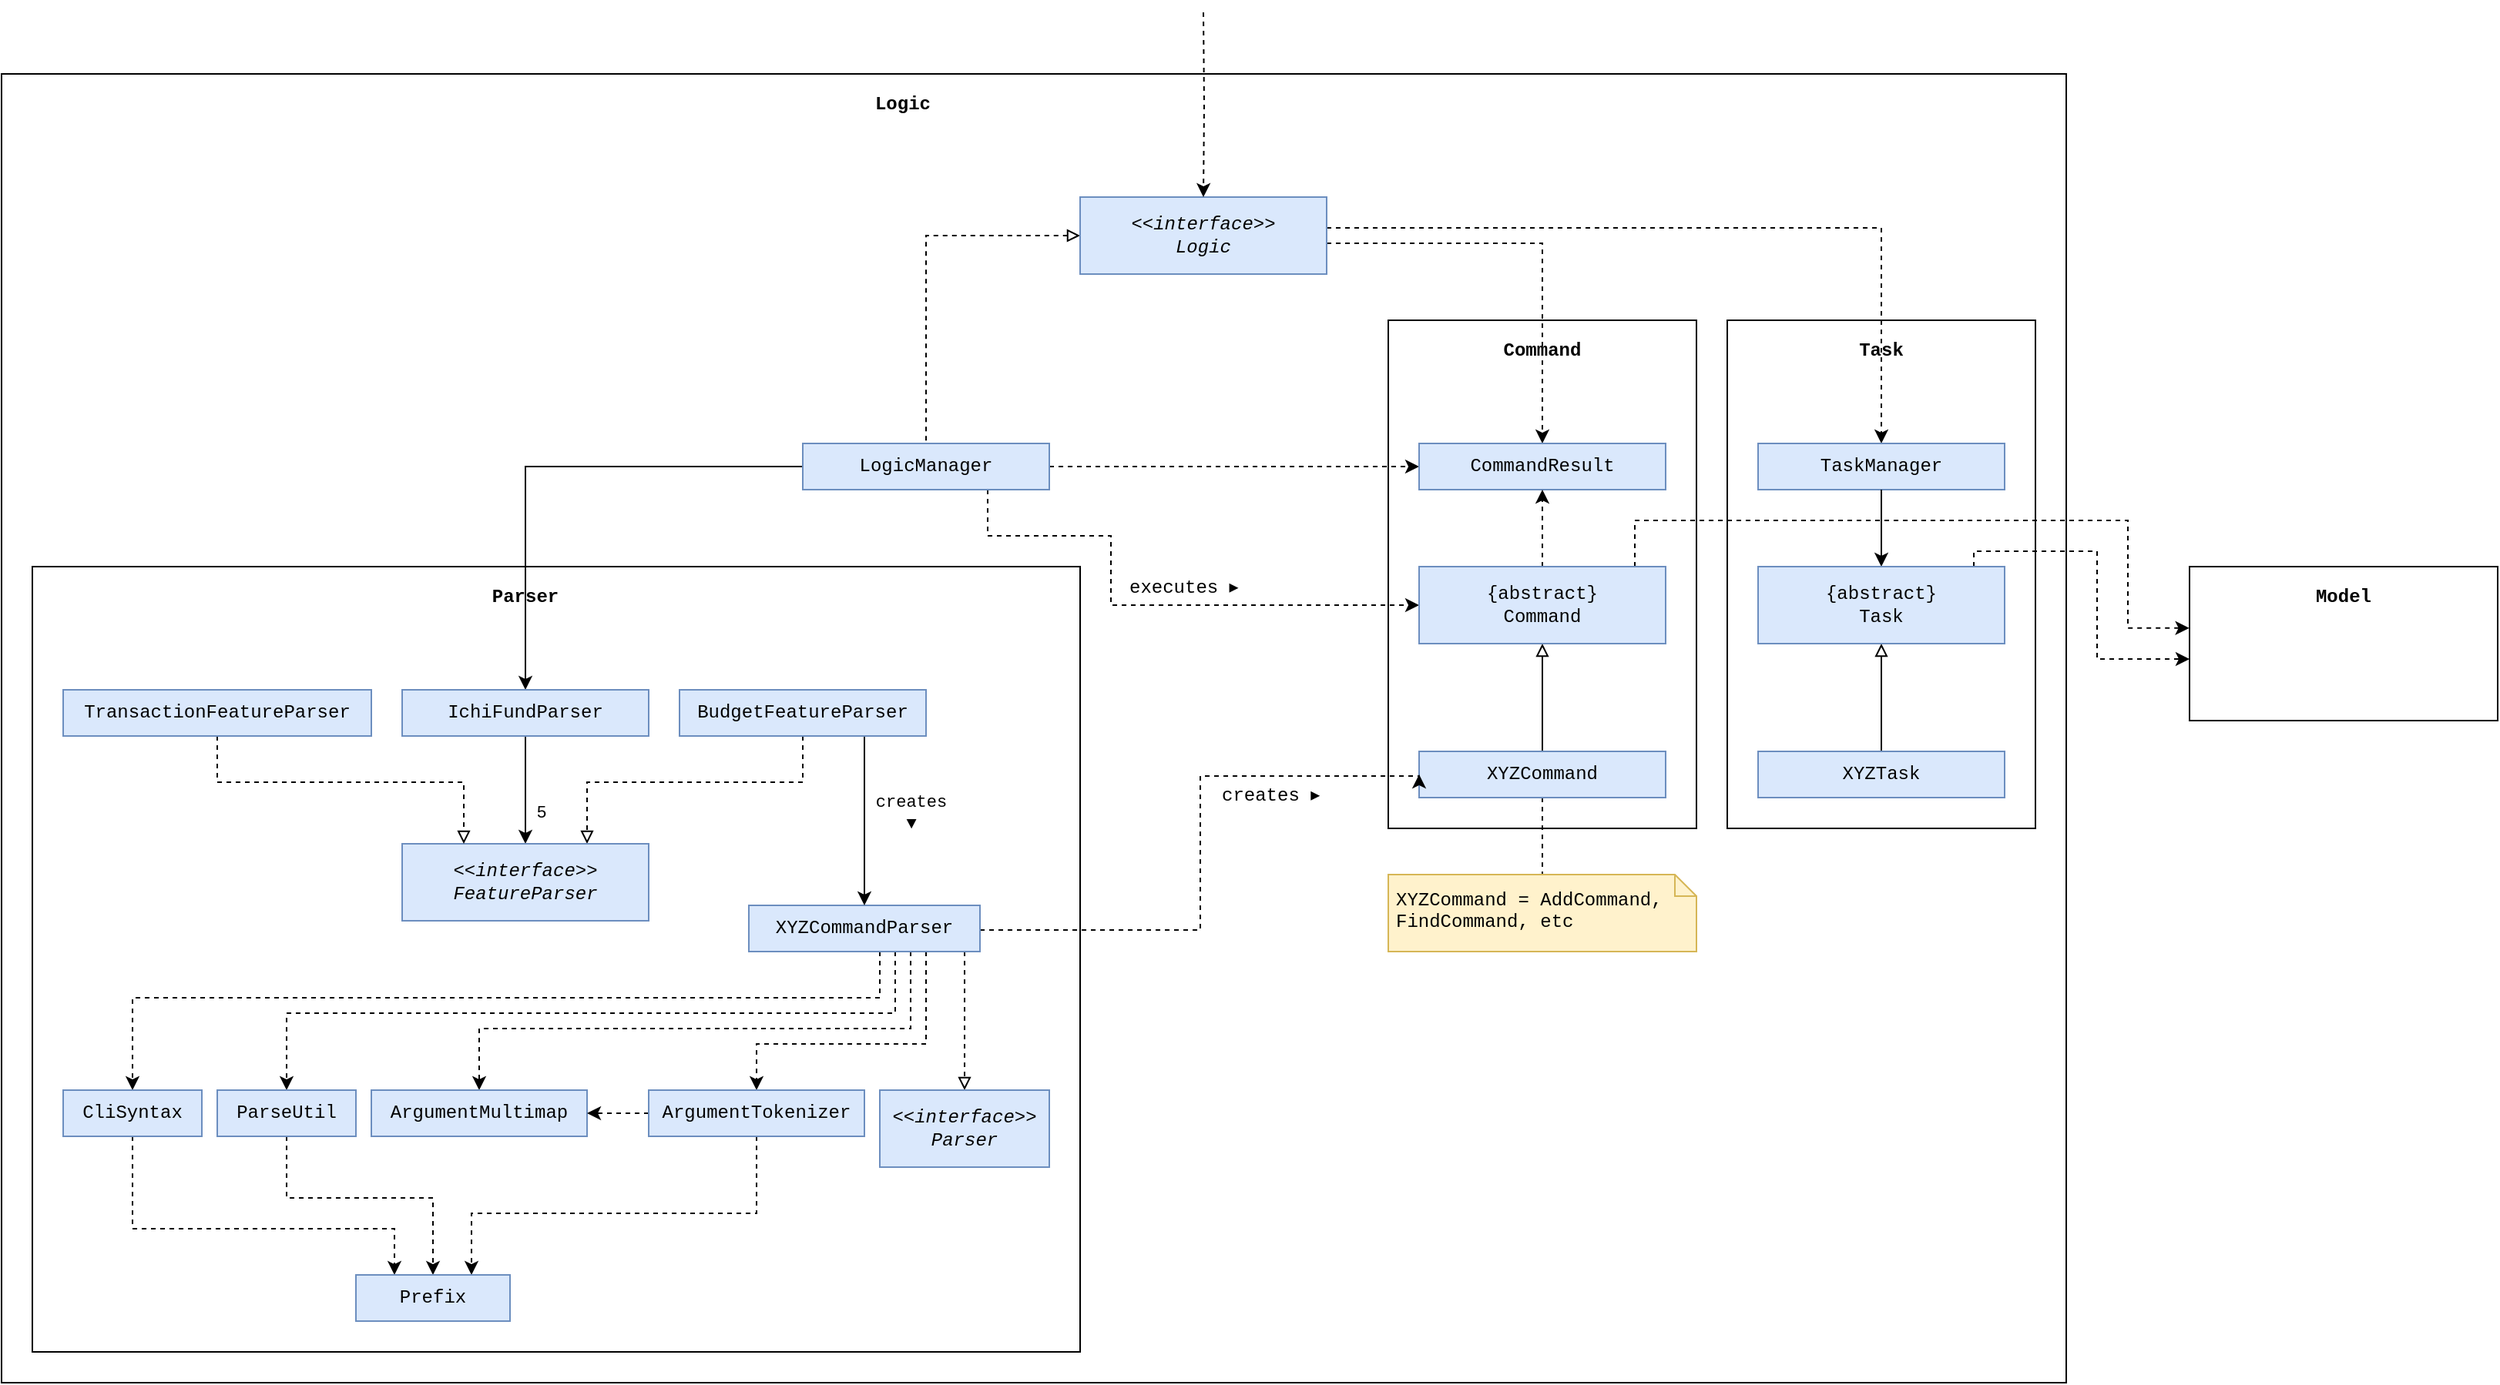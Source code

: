 <mxfile version="12.1.3" type="google" pages="1"><diagram name="Page-1" id="b5b7bab2-c9e2-2cf4-8b2a-24fd1a2a6d21"><mxGraphModel dx="1902" dy="1104" grid="1" gridSize="10" guides="1" tooltips="1" connect="1" arrows="1" fold="1" page="1" pageScale="1" pageWidth="827" pageHeight="1169" background="#ffffff" math="0" shadow="0"><root><mxCell id="0"/><mxCell id="1" parent="0"/><mxCell id="HpN2ochw1OF3YIQpeDBz-59" value="" style="rounded=0;whiteSpace=wrap;html=1;fontFamily=Courier New;fillColor=none;" vertex="1" parent="1"><mxGeometry x="20" y="80" width="1340" height="850" as="geometry"/></mxCell><mxCell id="HpN2ochw1OF3YIQpeDBz-47" value="" style="rounded=0;whiteSpace=wrap;html=1;fontFamily=Courier New;fillColor=none;" vertex="1" parent="1"><mxGeometry x="40" y="400" width="680" height="510" as="geometry"/></mxCell><mxCell id="HpN2ochw1OF3YIQpeDBz-21" value="" style="rounded=0;whiteSpace=wrap;html=1;fontFamily=Courier New;fillColor=none;" vertex="1" parent="1"><mxGeometry x="920" y="240" width="200" height="330" as="geometry"/></mxCell><mxCell id="HpN2ochw1OF3YIQpeDBz-2" value="Logic" style="text;html=1;strokeColor=none;fillColor=none;align=center;verticalAlign=middle;whiteSpace=wrap;rounded=0;fontStyle=1;fontFamily=Courier New;" vertex="1" parent="1"><mxGeometry x="585" y="90" width="40" height="20" as="geometry"/></mxCell><mxCell id="HpN2ochw1OF3YIQpeDBz-31" style="edgeStyle=orthogonalEdgeStyle;rounded=0;orthogonalLoop=1;jettySize=auto;html=1;entryX=0.5;entryY=0;entryDx=0;entryDy=0;dashed=1;startArrow=none;startFill=0;endArrow=classic;endFill=1;strokeWidth=1;fontFamily=Courier New;" edge="1" parent="1" source="HpN2ochw1OF3YIQpeDBz-4" target="HpN2ochw1OF3YIQpeDBz-7"><mxGeometry relative="1" as="geometry"><Array as="points"><mxPoint x="1020" y="190"/></Array></mxGeometry></mxCell><mxCell id="HpN2ochw1OF3YIQpeDBz-40" style="edgeStyle=orthogonalEdgeStyle;rounded=0;orthogonalLoop=1;jettySize=auto;html=1;dashed=1;startArrow=block;startFill=0;endArrow=none;endFill=0;strokeWidth=1;fontFamily=Courier New;" edge="1" parent="1" source="HpN2ochw1OF3YIQpeDBz-4" target="HpN2ochw1OF3YIQpeDBz-6"><mxGeometry relative="1" as="geometry"/></mxCell><mxCell id="HpN2ochw1OF3YIQpeDBz-104" style="edgeStyle=orthogonalEdgeStyle;rounded=0;orthogonalLoop=1;jettySize=auto;html=1;entryX=0.5;entryY=0;entryDx=0;entryDy=0;dashed=1;startArrow=none;startFill=0;endArrow=classic;endFill=1;strokeColor=#000000;strokeWidth=1;fontFamily=Courier New;" edge="1" parent="1" source="HpN2ochw1OF3YIQpeDBz-4" target="HpN2ochw1OF3YIQpeDBz-97"><mxGeometry relative="1" as="geometry"><Array as="points"><mxPoint x="1240" y="180"/></Array></mxGeometry></mxCell><mxCell id="HpN2ochw1OF3YIQpeDBz-4" value="&lt;div&gt;&lt;i&gt;&amp;lt;&amp;lt;interface&amp;gt;&amp;gt;&lt;/i&gt;&lt;/div&gt;&lt;div&gt;&lt;i&gt;Logic&lt;br&gt;&lt;/i&gt;&lt;/div&gt;" style="rounded=0;whiteSpace=wrap;html=1;fillColor=#dae8fc;strokeColor=#6c8ebf;fontFamily=Courier New;" vertex="1" parent="1"><mxGeometry x="720" y="160" width="160" height="50" as="geometry"/></mxCell><mxCell id="HpN2ochw1OF3YIQpeDBz-34" style="edgeStyle=orthogonalEdgeStyle;rounded=0;orthogonalLoop=1;jettySize=auto;html=1;entryX=0;entryY=0.5;entryDx=0;entryDy=0;dashed=1;startArrow=none;startFill=0;endArrow=classic;endFill=1;strokeWidth=1;fontFamily=Courier New;" edge="1" parent="1" source="HpN2ochw1OF3YIQpeDBz-6" target="HpN2ochw1OF3YIQpeDBz-7"><mxGeometry relative="1" as="geometry"/></mxCell><mxCell id="HpN2ochw1OF3YIQpeDBz-41" style="edgeStyle=orthogonalEdgeStyle;orthogonalLoop=1;jettySize=auto;html=1;startArrow=none;startFill=0;endArrow=classic;endFill=1;strokeWidth=1;fontFamily=Courier New;rounded=0;" edge="1" parent="1" source="HpN2ochw1OF3YIQpeDBz-6" target="HpN2ochw1OF3YIQpeDBz-11"><mxGeometry relative="1" as="geometry"/></mxCell><mxCell id="HpN2ochw1OF3YIQpeDBz-42" style="orthogonalLoop=1;jettySize=auto;html=1;exitX=0.75;exitY=1;exitDx=0;exitDy=0;entryX=0;entryY=0.5;entryDx=0;entryDy=0;startArrow=none;startFill=0;endArrow=classic;endFill=1;strokeWidth=1;fontFamily=Courier New;rounded=0;edgeStyle=orthogonalEdgeStyle;dashed=1;" edge="1" parent="1" source="HpN2ochw1OF3YIQpeDBz-6" target="HpN2ochw1OF3YIQpeDBz-10"><mxGeometry relative="1" as="geometry"><Array as="points"><mxPoint x="660" y="380"/><mxPoint x="740" y="380"/><mxPoint x="740" y="425"/></Array></mxGeometry></mxCell><mxCell id="HpN2ochw1OF3YIQpeDBz-6" value="LogicManager" style="rounded=0;whiteSpace=wrap;html=1;fillColor=#dae8fc;strokeColor=#6c8ebf;fontFamily=Courier New;" vertex="1" parent="1"><mxGeometry x="540" y="320" width="160" height="30" as="geometry"/></mxCell><mxCell id="HpN2ochw1OF3YIQpeDBz-7" value="CommandResult" style="rounded=0;whiteSpace=wrap;html=1;fillColor=#dae8fc;strokeColor=#6c8ebf;fontFamily=Courier New;" vertex="1" parent="1"><mxGeometry x="940" y="320" width="160" height="30" as="geometry"/></mxCell><mxCell id="HpN2ochw1OF3YIQpeDBz-29" value="" style="edgeStyle=orthogonalEdgeStyle;rounded=0;orthogonalLoop=1;jettySize=auto;html=1;startArrow=none;startFill=0;endArrow=block;endFill=0;fontFamily=Courier New;strokeWidth=1;" edge="1" parent="1" source="HpN2ochw1OF3YIQpeDBz-9" target="HpN2ochw1OF3YIQpeDBz-10"><mxGeometry relative="1" as="geometry"/></mxCell><mxCell id="HpN2ochw1OF3YIQpeDBz-105" style="edgeStyle=orthogonalEdgeStyle;rounded=0;orthogonalLoop=1;jettySize=auto;html=1;dashed=1;startArrow=none;startFill=0;endArrow=none;endFill=0;strokeColor=#000000;strokeWidth=1;fontFamily=Courier New;" edge="1" parent="1" source="HpN2ochw1OF3YIQpeDBz-9" target="HpN2ochw1OF3YIQpeDBz-81"><mxGeometry relative="1" as="geometry"/></mxCell><mxCell id="HpN2ochw1OF3YIQpeDBz-9" value="XYZCommand" style="rounded=0;whiteSpace=wrap;html=1;fillColor=#dae8fc;strokeColor=#6c8ebf;fontFamily=Courier New;" vertex="1" parent="1"><mxGeometry x="940" y="520" width="160" height="30" as="geometry"/></mxCell><mxCell id="HpN2ochw1OF3YIQpeDBz-30" value="" style="edgeStyle=orthogonalEdgeStyle;rounded=0;orthogonalLoop=1;jettySize=auto;html=1;startArrow=none;startFill=0;endArrow=classic;endFill=1;strokeWidth=1;fontFamily=Courier New;dashed=1;" edge="1" parent="1" source="HpN2ochw1OF3YIQpeDBz-10" target="HpN2ochw1OF3YIQpeDBz-7"><mxGeometry relative="1" as="geometry"/></mxCell><mxCell id="HpN2ochw1OF3YIQpeDBz-113" style="edgeStyle=orthogonalEdgeStyle;rounded=0;orthogonalLoop=1;jettySize=auto;html=1;entryX=-0.001;entryY=0.399;entryDx=0;entryDy=0;dashed=1;startArrow=none;startFill=0;endArrow=classic;endFill=1;strokeColor=#000000;strokeWidth=1;fontFamily=Courier New;entryPerimeter=0;" edge="1" parent="1" source="HpN2ochw1OF3YIQpeDBz-10" target="HpN2ochw1OF3YIQpeDBz-107"><mxGeometry relative="1" as="geometry"><Array as="points"><mxPoint x="1080" y="370"/><mxPoint x="1400" y="370"/><mxPoint x="1400" y="440"/></Array></mxGeometry></mxCell><mxCell id="HpN2ochw1OF3YIQpeDBz-10" value="&lt;div&gt;{abstract}&lt;/div&gt;&lt;div&gt;Command&lt;br&gt;&lt;/div&gt;" style="rounded=0;whiteSpace=wrap;html=1;fillColor=#dae8fc;strokeColor=#6c8ebf;fontFamily=Courier New;" vertex="1" parent="1"><mxGeometry x="940" y="400" width="160" height="50" as="geometry"/></mxCell><mxCell id="HpN2ochw1OF3YIQpeDBz-70" value="5" style="edgeStyle=none;rounded=0;orthogonalLoop=1;jettySize=auto;html=1;startArrow=none;startFill=0;endArrow=classic;endFill=1;strokeColor=#000000;strokeWidth=1;fontFamily=Courier New;" edge="1" parent="1" source="HpN2ochw1OF3YIQpeDBz-11" target="HpN2ochw1OF3YIQpeDBz-66"><mxGeometry x="0.429" y="10" relative="1" as="geometry"><mxPoint as="offset"/></mxGeometry></mxCell><mxCell id="HpN2ochw1OF3YIQpeDBz-11" value="IchiFundParser" style="rounded=0;whiteSpace=wrap;html=1;fillColor=#dae8fc;strokeColor=#6c8ebf;fontFamily=Courier New;" vertex="1" parent="1"><mxGeometry x="280" y="480" width="160" height="30" as="geometry"/></mxCell><mxCell id="HpN2ochw1OF3YIQpeDBz-49" style="rounded=0;orthogonalLoop=1;jettySize=auto;html=1;entryX=0.5;entryY=0;entryDx=0;entryDy=0;dashed=1;startArrow=none;startFill=0;endArrow=classic;endFill=1;strokeWidth=1;fontFamily=Courier New;edgeStyle=orthogonalEdgeStyle;" edge="1" parent="1" source="HpN2ochw1OF3YIQpeDBz-12" target="HpN2ochw1OF3YIQpeDBz-13"><mxGeometry relative="1" as="geometry"><Array as="points"><mxPoint x="590" y="680"/><mxPoint x="105" y="680"/></Array></mxGeometry></mxCell><mxCell id="HpN2ochw1OF3YIQpeDBz-50" style="rounded=0;orthogonalLoop=1;jettySize=auto;html=1;dashed=1;startArrow=none;startFill=0;endArrow=classic;endFill=1;strokeWidth=1;fontFamily=Courier New;edgeStyle=orthogonalEdgeStyle;" edge="1" parent="1" source="HpN2ochw1OF3YIQpeDBz-12" target="HpN2ochw1OF3YIQpeDBz-15"><mxGeometry relative="1" as="geometry"><Array as="points"><mxPoint x="600" y="690"/><mxPoint x="205" y="690"/></Array></mxGeometry></mxCell><mxCell id="HpN2ochw1OF3YIQpeDBz-52" style="rounded=0;orthogonalLoop=1;jettySize=auto;html=1;dashed=1;startArrow=none;startFill=0;endArrow=classic;endFill=1;strokeWidth=1;fontFamily=Courier New;strokeColor=#000000;edgeStyle=orthogonalEdgeStyle;" edge="1" parent="1" source="HpN2ochw1OF3YIQpeDBz-12" target="HpN2ochw1OF3YIQpeDBz-16"><mxGeometry relative="1" as="geometry"><Array as="points"><mxPoint x="610" y="700"/><mxPoint x="330" y="700"/></Array></mxGeometry></mxCell><mxCell id="HpN2ochw1OF3YIQpeDBz-53" style="rounded=0;orthogonalLoop=1;jettySize=auto;html=1;dashed=1;startArrow=none;startFill=0;endArrow=classic;endFill=1;strokeWidth=1;fontFamily=Courier New;edgeStyle=orthogonalEdgeStyle;" edge="1" parent="1" source="HpN2ochw1OF3YIQpeDBz-12" target="HpN2ochw1OF3YIQpeDBz-17"><mxGeometry relative="1" as="geometry"><Array as="points"><mxPoint x="620" y="710"/><mxPoint x="510" y="710"/></Array></mxGeometry></mxCell><mxCell id="HpN2ochw1OF3YIQpeDBz-54" style="rounded=0;orthogonalLoop=1;jettySize=auto;html=1;dashed=1;startArrow=none;startFill=0;endArrow=block;endFill=0;strokeWidth=1;fontFamily=Courier New;entryX=0.5;entryY=0;entryDx=0;entryDy=0;edgeStyle=orthogonalEdgeStyle;" edge="1" parent="1" source="HpN2ochw1OF3YIQpeDBz-12"><mxGeometry relative="1" as="geometry"><mxPoint x="645" y="740" as="targetPoint"/><Array as="points"><mxPoint x="645" y="680"/><mxPoint x="645" y="680"/></Array></mxGeometry></mxCell><mxCell id="HpN2ochw1OF3YIQpeDBz-75" style="edgeStyle=orthogonalEdgeStyle;rounded=0;orthogonalLoop=1;jettySize=auto;html=1;entryX=0;entryY=0.5;entryDx=0;entryDy=0;dashed=1;startArrow=none;startFill=0;endArrow=classic;endFill=1;strokeColor=#000000;strokeWidth=1;fontFamily=Courier New;" edge="1" parent="1" source="HpN2ochw1OF3YIQpeDBz-12" target="HpN2ochw1OF3YIQpeDBz-9"><mxGeometry relative="1" as="geometry"><Array as="points"><mxPoint x="798" y="636"/><mxPoint x="798" y="536"/></Array></mxGeometry></mxCell><mxCell id="HpN2ochw1OF3YIQpeDBz-12" value="XYZCommandParser" style="rounded=0;whiteSpace=wrap;html=1;fillColor=#dae8fc;strokeColor=#6c8ebf;fontFamily=Courier New;" vertex="1" parent="1"><mxGeometry x="505" y="620" width="150" height="30" as="geometry"/></mxCell><mxCell id="HpN2ochw1OF3YIQpeDBz-55" style="rounded=0;orthogonalLoop=1;jettySize=auto;html=1;entryX=0.25;entryY=0;entryDx=0;entryDy=0;dashed=1;startArrow=none;startFill=0;endArrow=classic;endFill=1;strokeWidth=1;fontFamily=Courier New;edgeStyle=orthogonalEdgeStyle;" edge="1" parent="1" source="HpN2ochw1OF3YIQpeDBz-13" target="HpN2ochw1OF3YIQpeDBz-20"><mxGeometry relative="1" as="geometry"><Array as="points"><mxPoint x="105" y="830"/><mxPoint x="275" y="830"/></Array></mxGeometry></mxCell><mxCell id="HpN2ochw1OF3YIQpeDBz-13" value="CliSyntax" style="rounded=0;whiteSpace=wrap;html=1;fillColor=#dae8fc;strokeColor=#6c8ebf;fontFamily=Courier New;" vertex="1" parent="1"><mxGeometry x="60" y="740" width="90" height="30" as="geometry"/></mxCell><mxCell id="HpN2ochw1OF3YIQpeDBz-57" style="edgeStyle=orthogonalEdgeStyle;rounded=0;orthogonalLoop=1;jettySize=auto;html=1;entryX=0.5;entryY=0;entryDx=0;entryDy=0;dashed=1;startArrow=none;startFill=0;endArrow=classic;endFill=1;strokeColor=#000000;strokeWidth=1;fontFamily=Courier New;" edge="1" parent="1" source="HpN2ochw1OF3YIQpeDBz-15" target="HpN2ochw1OF3YIQpeDBz-20"><mxGeometry relative="1" as="geometry"><Array as="points"><mxPoint x="205" y="810"/><mxPoint x="300" y="810"/></Array></mxGeometry></mxCell><mxCell id="HpN2ochw1OF3YIQpeDBz-15" value="ParseUtil" style="rounded=0;whiteSpace=wrap;html=1;fillColor=#dae8fc;strokeColor=#6c8ebf;fontFamily=Courier New;" vertex="1" parent="1"><mxGeometry x="160" y="740" width="90" height="30" as="geometry"/></mxCell><mxCell id="HpN2ochw1OF3YIQpeDBz-16" value="ArgumentMultimap" style="rounded=0;whiteSpace=wrap;html=1;fillColor=#dae8fc;strokeColor=#6c8ebf;fontFamily=Courier New;" vertex="1" parent="1"><mxGeometry x="260" y="740" width="140" height="30" as="geometry"/></mxCell><mxCell id="HpN2ochw1OF3YIQpeDBz-56" value="" style="edgeStyle=none;rounded=0;orthogonalLoop=1;jettySize=auto;html=1;dashed=1;startArrow=none;startFill=0;endArrow=classic;endFill=1;strokeColor=#000000;strokeWidth=1;fontFamily=Courier New;" edge="1" parent="1" source="HpN2ochw1OF3YIQpeDBz-17" target="HpN2ochw1OF3YIQpeDBz-16"><mxGeometry relative="1" as="geometry"/></mxCell><mxCell id="HpN2ochw1OF3YIQpeDBz-58" style="edgeStyle=orthogonalEdgeStyle;rounded=0;orthogonalLoop=1;jettySize=auto;html=1;entryX=0.75;entryY=0;entryDx=0;entryDy=0;dashed=1;startArrow=none;startFill=0;endArrow=classic;endFill=1;strokeColor=#000000;strokeWidth=1;fontFamily=Courier New;" edge="1" parent="1" source="HpN2ochw1OF3YIQpeDBz-17" target="HpN2ochw1OF3YIQpeDBz-20"><mxGeometry relative="1" as="geometry"><Array as="points"><mxPoint x="510" y="820"/><mxPoint x="325" y="820"/></Array></mxGeometry></mxCell><mxCell id="HpN2ochw1OF3YIQpeDBz-17" value="ArgumentTokenizer" style="rounded=0;whiteSpace=wrap;html=1;fillColor=#dae8fc;strokeColor=#6c8ebf;fontFamily=Courier New;" vertex="1" parent="1"><mxGeometry x="440" y="740" width="140" height="30" as="geometry"/></mxCell><mxCell id="HpN2ochw1OF3YIQpeDBz-19" value="&lt;div&gt;&lt;i&gt;&amp;lt;&amp;lt;interface&amp;gt;&amp;gt;&lt;/i&gt;&lt;/div&gt;&lt;div&gt;&lt;i&gt;Parser&lt;br&gt;&lt;/i&gt;&lt;/div&gt;" style="rounded=0;whiteSpace=wrap;html=1;fillColor=#dae8fc;strokeColor=#6c8ebf;fontFamily=Courier New;" vertex="1" parent="1"><mxGeometry x="590" y="740" width="110" height="50" as="geometry"/></mxCell><mxCell id="HpN2ochw1OF3YIQpeDBz-20" value="Prefix" style="rounded=0;whiteSpace=wrap;html=1;fillColor=#dae8fc;strokeColor=#6c8ebf;fontFamily=Courier New;" vertex="1" parent="1"><mxGeometry x="250" y="860" width="100" height="30" as="geometry"/></mxCell><mxCell id="HpN2ochw1OF3YIQpeDBz-28" value="" style="edgeStyle=orthogonalEdgeStyle;rounded=0;orthogonalLoop=1;jettySize=auto;html=1;dashed=1;startArrow=none;startFill=0;endArrow=classic;endFill=1;fontFamily=Courier New;" edge="1" parent="1" target="HpN2ochw1OF3YIQpeDBz-4"><mxGeometry relative="1" as="geometry"><mxPoint x="800" y="40" as="sourcePoint"/></mxGeometry></mxCell><mxCell id="HpN2ochw1OF3YIQpeDBz-46" value="Command" style="text;html=1;strokeColor=none;fillColor=none;align=center;verticalAlign=middle;whiteSpace=wrap;rounded=0;fontStyle=1;fontFamily=Courier New;" vertex="1" parent="1"><mxGeometry x="975" y="250" width="90" height="20" as="geometry"/></mxCell><mxCell id="HpN2ochw1OF3YIQpeDBz-63" value="&lt;div&gt;creates&lt;/div&gt;&lt;div&gt;▼&lt;/div&gt;" style="edgeStyle=none;rounded=0;orthogonalLoop=1;jettySize=auto;html=1;startArrow=none;startFill=0;endArrow=classic;endFill=1;strokeColor=#000000;strokeWidth=1;fontFamily=Courier New;exitX=0.75;exitY=1;exitDx=0;exitDy=0;" edge="1" parent="1" source="HpN2ochw1OF3YIQpeDBz-61" target="HpN2ochw1OF3YIQpeDBz-12"><mxGeometry x="-0.091" y="30" relative="1" as="geometry"><mxPoint as="offset"/></mxGeometry></mxCell><mxCell id="HpN2ochw1OF3YIQpeDBz-71" style="edgeStyle=orthogonalEdgeStyle;rounded=0;orthogonalLoop=1;jettySize=auto;html=1;startArrow=none;startFill=0;endArrow=block;endFill=0;strokeColor=#000000;strokeWidth=1;fontFamily=Courier New;dashed=1;" edge="1" parent="1" source="HpN2ochw1OF3YIQpeDBz-61" target="HpN2ochw1OF3YIQpeDBz-66"><mxGeometry relative="1" as="geometry"><Array as="points"><mxPoint x="540" y="540"/><mxPoint x="400" y="540"/></Array></mxGeometry></mxCell><mxCell id="HpN2ochw1OF3YIQpeDBz-61" value="BudgetFeatureParser" style="rounded=0;whiteSpace=wrap;html=1;fillColor=#dae8fc;strokeColor=#6c8ebf;fontFamily=Courier New;" vertex="1" parent="1"><mxGeometry x="460" y="480" width="160" height="30" as="geometry"/></mxCell><mxCell id="HpN2ochw1OF3YIQpeDBz-66" value="&lt;div&gt;&lt;i&gt;&amp;lt;&amp;lt;interface&amp;gt;&amp;gt;&lt;/i&gt;&lt;/div&gt;&lt;div&gt;&lt;i&gt;FeatureParser&lt;br&gt;&lt;/i&gt;&lt;/div&gt;" style="rounded=0;whiteSpace=wrap;html=1;fillColor=#dae8fc;strokeColor=#6c8ebf;fontFamily=Courier New;" vertex="1" parent="1"><mxGeometry x="280" y="580" width="160" height="50" as="geometry"/></mxCell><mxCell id="HpN2ochw1OF3YIQpeDBz-72" style="edgeStyle=orthogonalEdgeStyle;rounded=0;orthogonalLoop=1;jettySize=auto;html=1;entryX=0.25;entryY=0;entryDx=0;entryDy=0;dashed=1;startArrow=none;startFill=0;endArrow=block;endFill=0;strokeColor=#000000;strokeWidth=1;fontFamily=Courier New;" edge="1" parent="1" source="HpN2ochw1OF3YIQpeDBz-67" target="HpN2ochw1OF3YIQpeDBz-66"><mxGeometry relative="1" as="geometry"><Array as="points"><mxPoint x="160" y="540"/><mxPoint x="320" y="540"/></Array></mxGeometry></mxCell><mxCell id="HpN2ochw1OF3YIQpeDBz-67" value="TransactionFeatureParser" style="rounded=0;whiteSpace=wrap;html=1;fillColor=#dae8fc;strokeColor=#6c8ebf;fontFamily=Courier New;" vertex="1" parent="1"><mxGeometry x="60" y="480" width="200" height="30" as="geometry"/></mxCell><mxCell id="HpN2ochw1OF3YIQpeDBz-76" value="creates ▸" style="text;html=1;fontFamily=Courier New;" vertex="1" parent="1"><mxGeometry x="810" y="535" width="70" height="30" as="geometry"/></mxCell><mxCell id="HpN2ochw1OF3YIQpeDBz-80" value="executes ▸" style="text;html=1;fontFamily=Courier New;" vertex="1" parent="1"><mxGeometry x="750" y="400" width="90" height="30" as="geometry"/></mxCell><mxCell id="HpN2ochw1OF3YIQpeDBz-81" value="XYZCommand = AddCommand, FindCommand, etc" style="shape=note;whiteSpace=wrap;html=1;size=14;verticalAlign=top;align=left;spacingTop=0;fillColor=#fff2cc;fontFamily=Courier New;strokeColor=#d6b656;shadow=0;spacing=5;spacingLeft=0;" vertex="1" parent="1"><mxGeometry x="920" y="600" width="200" height="50" as="geometry"/></mxCell><mxCell id="HpN2ochw1OF3YIQpeDBz-87" value="Parser" style="text;html=1;strokeColor=none;fillColor=none;align=center;verticalAlign=middle;whiteSpace=wrap;rounded=0;fontStyle=1;fontFamily=Courier New;" vertex="1" parent="1"><mxGeometry x="315" y="410" width="90" height="20" as="geometry"/></mxCell><mxCell id="HpN2ochw1OF3YIQpeDBz-96" value="" style="rounded=0;whiteSpace=wrap;html=1;fontFamily=Courier New;fillColor=none;" vertex="1" parent="1"><mxGeometry x="1140" y="240" width="200" height="330" as="geometry"/></mxCell><mxCell id="HpN2ochw1OF3YIQpeDBz-97" value="TaskManager" style="rounded=0;whiteSpace=wrap;html=1;fillColor=#dae8fc;strokeColor=#6c8ebf;fontFamily=Courier New;" vertex="1" parent="1"><mxGeometry x="1160" y="320" width="160" height="30" as="geometry"/></mxCell><mxCell id="HpN2ochw1OF3YIQpeDBz-98" value="" style="edgeStyle=orthogonalEdgeStyle;rounded=0;orthogonalLoop=1;jettySize=auto;html=1;startArrow=none;startFill=0;endArrow=block;endFill=0;fontFamily=Courier New;strokeWidth=1;" edge="1" parent="1" source="HpN2ochw1OF3YIQpeDBz-99" target="HpN2ochw1OF3YIQpeDBz-101"><mxGeometry relative="1" as="geometry"/></mxCell><mxCell id="HpN2ochw1OF3YIQpeDBz-99" value="XYZTask" style="rounded=0;whiteSpace=wrap;html=1;fillColor=#dae8fc;strokeColor=#6c8ebf;fontFamily=Courier New;" vertex="1" parent="1"><mxGeometry x="1160" y="520" width="160" height="30" as="geometry"/></mxCell><mxCell id="HpN2ochw1OF3YIQpeDBz-100" value="" style="edgeStyle=orthogonalEdgeStyle;rounded=0;orthogonalLoop=1;jettySize=auto;html=1;startArrow=classic;startFill=1;endArrow=none;endFill=0;strokeWidth=1;fontFamily=Courier New;" edge="1" parent="1" source="HpN2ochw1OF3YIQpeDBz-101" target="HpN2ochw1OF3YIQpeDBz-97"><mxGeometry relative="1" as="geometry"/></mxCell><mxCell id="HpN2ochw1OF3YIQpeDBz-111" style="edgeStyle=orthogonalEdgeStyle;rounded=0;orthogonalLoop=1;jettySize=auto;html=1;startArrow=none;startFill=0;endArrow=classic;endFill=1;strokeColor=#000000;strokeWidth=1;fontFamily=Courier New;dashed=1;" edge="1" parent="1" source="HpN2ochw1OF3YIQpeDBz-101"><mxGeometry relative="1" as="geometry"><mxPoint x="1440" y="460" as="targetPoint"/><Array as="points"><mxPoint x="1300" y="390"/><mxPoint x="1380" y="390"/><mxPoint x="1380" y="460"/></Array></mxGeometry></mxCell><mxCell id="HpN2ochw1OF3YIQpeDBz-101" value="&lt;div&gt;{abstract}&lt;/div&gt;&lt;div&gt;Task&lt;br&gt;&lt;/div&gt;" style="rounded=0;whiteSpace=wrap;html=1;fillColor=#dae8fc;strokeColor=#6c8ebf;fontFamily=Courier New;" vertex="1" parent="1"><mxGeometry x="1160" y="400" width="160" height="50" as="geometry"/></mxCell><mxCell id="HpN2ochw1OF3YIQpeDBz-102" value="Task" style="text;html=1;strokeColor=none;fillColor=none;align=center;verticalAlign=middle;whiteSpace=wrap;rounded=0;fontStyle=1;fontFamily=Courier New;" vertex="1" parent="1"><mxGeometry x="1195" y="250" width="90" height="20" as="geometry"/></mxCell><mxCell id="HpN2ochw1OF3YIQpeDBz-107" value="" style="rounded=0;whiteSpace=wrap;html=1;fontFamily=Courier New;fillColor=none;" vertex="1" parent="1"><mxGeometry x="1440" y="400" width="200" height="100" as="geometry"/></mxCell><mxCell id="HpN2ochw1OF3YIQpeDBz-108" value="Model" style="text;html=1;strokeColor=none;fillColor=none;align=center;verticalAlign=middle;whiteSpace=wrap;rounded=0;fontStyle=1;fontFamily=Courier New;" vertex="1" parent="1"><mxGeometry x="1495" y="410" width="90" height="20" as="geometry"/></mxCell></root></mxGraphModel></diagram></mxfile>
